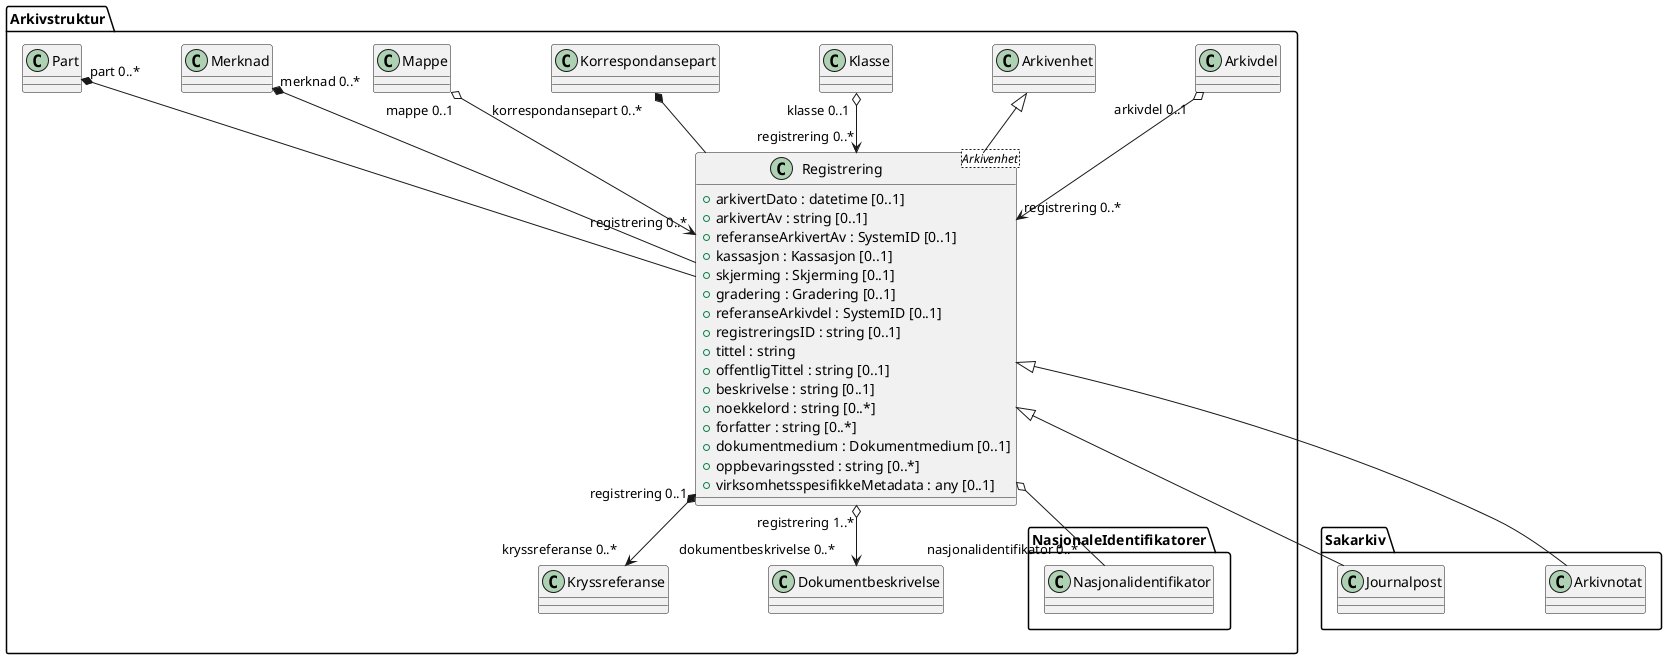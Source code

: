 @startuml
skinparam nodesep 100
class Arkivstruktur.Registrering <Arkivenhet> {
  +arkivertDato : datetime [0..1]
  +arkivertAv : string [0..1]
  +referanseArkivertAv : SystemID [0..1]
  +kassasjon : Kassasjon [0..1]
  +skjerming : Skjerming [0..1]
  +gradering : Gradering [0..1]
  +referanseArkivdel : SystemID [0..1]
  +registreringsID : string [0..1]
  +tittel : string
  +offentligTittel : string [0..1]
  +beskrivelse : string [0..1]
  +noekkelord : string [0..*]
  +forfatter : string [0..*]
  +dokumentmedium : Dokumentmedium [0..1]
  +oppbevaringssted : string [0..*]
  +virksomhetsspesifikkeMetadata : any [0..1]
}
Arkivstruktur.Arkivdel "arkivdel 0..1" o--> "registrering 0..*" Arkivstruktur.Registrering
Arkivstruktur.Arkivenhet <|-- Arkivstruktur.Registrering
Arkivstruktur.Klasse "klasse 0..1" o--> "registrering 0..*" Arkivstruktur.Registrering
Arkivstruktur.Korrespondansepart "korrespondansepart 0..*" *-- Arkivstruktur.Registrering
Arkivstruktur.Mappe "mappe 0..1" o--> "registrering 0..*" Arkivstruktur.Registrering
Arkivstruktur.Merknad "merknad 0..*" *-- Arkivstruktur.Registrering
Arkivstruktur.Part "part 0..*" *-- Arkivstruktur.Registrering
Arkivstruktur.Registrering "registrering 0..1" *--> "kryssreferanse 0..*" Arkivstruktur.Kryssreferanse
Arkivstruktur.Registrering "registrering 1..*" o--> "dokumentbeskrivelse 0..*" Arkivstruktur.Dokumentbeskrivelse
Arkivstruktur.Registrering <|-- Sakarkiv.Arkivnotat
Arkivstruktur.Registrering <|-- Sakarkiv.Journalpost
Arkivstruktur.Registrering o-- "nasjonalidentifikator 0..*" Arkivstruktur.NasjonaleIdentifikatorer.Nasjonalidentifikator
@enduml
